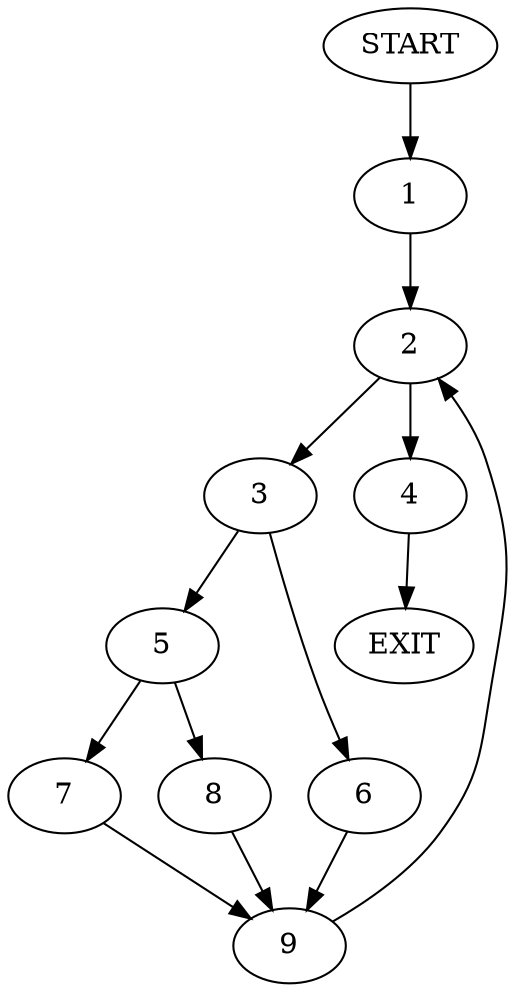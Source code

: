 digraph {
0 [label="START"]
10 [label="EXIT"]
0 -> 1
1 -> 2
2 -> 3
2 -> 4
3 -> 5
3 -> 6
5 -> 7
5 -> 8
6 -> 9
9 -> 2
7 -> 9
8 -> 9
4 -> 10
}
